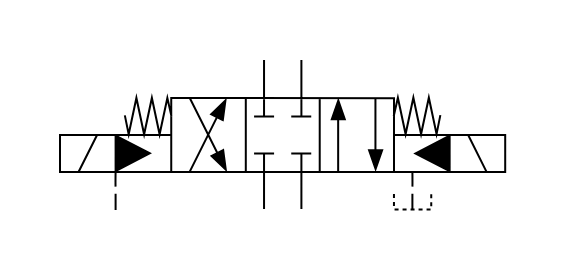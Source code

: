 <mxfile 
  version="25.0.2"
  >
  <diagram
    name="-"
    >
    <mxGraphModel
      grid="1" 
      gridSize="10" 
      guides="1" 
      tooltips="1" 
      connect="1" 
      arrows="1" 
      fold="1" 
      page="1" 
      pageScale="1" 
      pageWidth="1" 
      pageHeight="1" 
      math="0" 
      shadow="0"
      >
      <root>
        <mxCell
          id="page"
          />
        <mxCell
          id="root" 
          parent="page"
          />
        <mxCell
          style="verticalAlign=top;aspect=fixed;align=center;spacingLeft=5;spacingRight=5;spacingBottom=5;strokeColor=none;" 
          id="shape_" 
          parent="root" 
          value=" " 
          vertex="1"
          >
          <mxGeometry
            as="geometry" 
            width="282.6" 
            height="135.02" 
            x="0" 
            y="0"
            />
          </mxCell>
        <mxCell
          style="rounded=1;whiteSpace=wrap;verticalAlign=top;align=center;verticalLabelPosition=bottom;aspect=fixed;html=1;fillColor=strokeColor;outlineConnect=0;shape=mxgraph.fluid_power.x10360;points=[[0.46,0,0],[0.46,1,0],[0.54,0,0],[0.54,1,0],[0,0.5,0],[0,0.625,0],[0,0.75,0],[0.29,0.25,0],[0.29,0.75,0],[0.375,0.25,0],[0.375,0.75,0],[1,0.5,0],[1,0.625,0],[1,0.75,0],[0.625,0.25,0],[0.625,0.75,0],[0.71,0.25,0],[0.71,0.75,0],[0.125,1,0],[0.79,1,0]];" 
          id="x1036043_directional_" 
          parent="shape_" 
          value=" " 
          vertex="1"
          >
          <mxGeometry
            width="222.6" 
            height="75.02" 
            as="geometry" 
            x="30" 
            y="30"
            />
          </mxCell>
        </root>
      </mxGraphModel>
    </diagram>
  </mxfile>